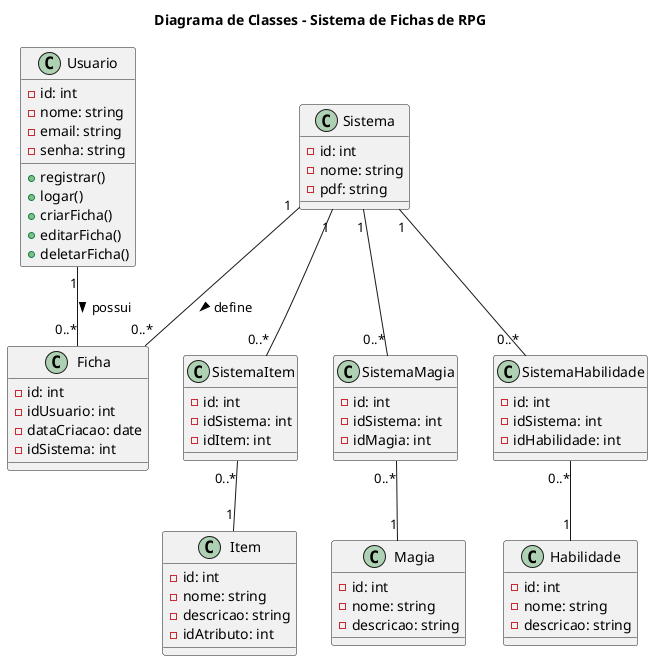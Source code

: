 @startuml

title Diagrama de Classes - Sistema de Fichas de RPG

' Agrupamento de classes de usuário e ficha
class Usuario {
  - id: int
  - nome: string
  - email: string
  - senha: string
  + registrar()
  + logar()
  + criarFicha()
  + editarFicha()
  + deletarFicha()
}

class Ficha {
  - id: int
  - idUsuario: int
  - dataCriacao: date
  - idSistema: int
}

' Agrupamento de classes de sistema e características
class Sistema {
  - id: int
  - nome: string
  - pdf: string
}



class Item {
  - id: int
  - nome: string
  - descricao: string
  -idAtributo: int
}

class Magia {
  - id: int
  - nome: string
  - descricao: string
}

class Habilidade {
  - id: int
  - nome: string
  - descricao: string
}



class SistemaItem {
  - id: int
  - idSistema: int
  - idItem: int
}

class SistemaMagia {
  - id: int
  - idSistema: int
  - idMagia: int
}

class SistemaHabilidade {
  - id: int
  - idSistema: int
  - idHabilidade: int
}

' Definição das relações
Usuario "1" -- "0..*" Ficha : possui >
Sistema "1" -- "0..*" Ficha : define >

' Relacionamentos entre Sistema e as classes de características (via classes de associação)


Sistema "1" -- "0..*" SistemaItem
SistemaItem "0..*" -- "1" Item

Sistema "1" -- "0..*" SistemaMagia
SistemaMagia "0..*" -- "1" Magia

Sistema "1" -- "0..*" SistemaHabilidade
SistemaHabilidade "0..*" -- "1" Habilidade


@enduml
